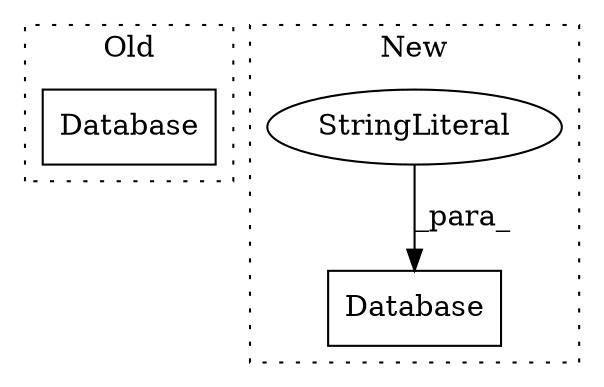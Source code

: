 digraph G {
subgraph cluster0 {
1 [label="Database" a="32" s="4078,4105" l="9,1" shape="box"];
label = "Old";
style="dotted";
}
subgraph cluster1 {
2 [label="Database" a="32" s="4037,4062" l="9,1" shape="box"];
3 [label="StringLiteral" a="45" s="4046" l="8" shape="ellipse"];
label = "New";
style="dotted";
}
3 -> 2 [label="_para_"];
}